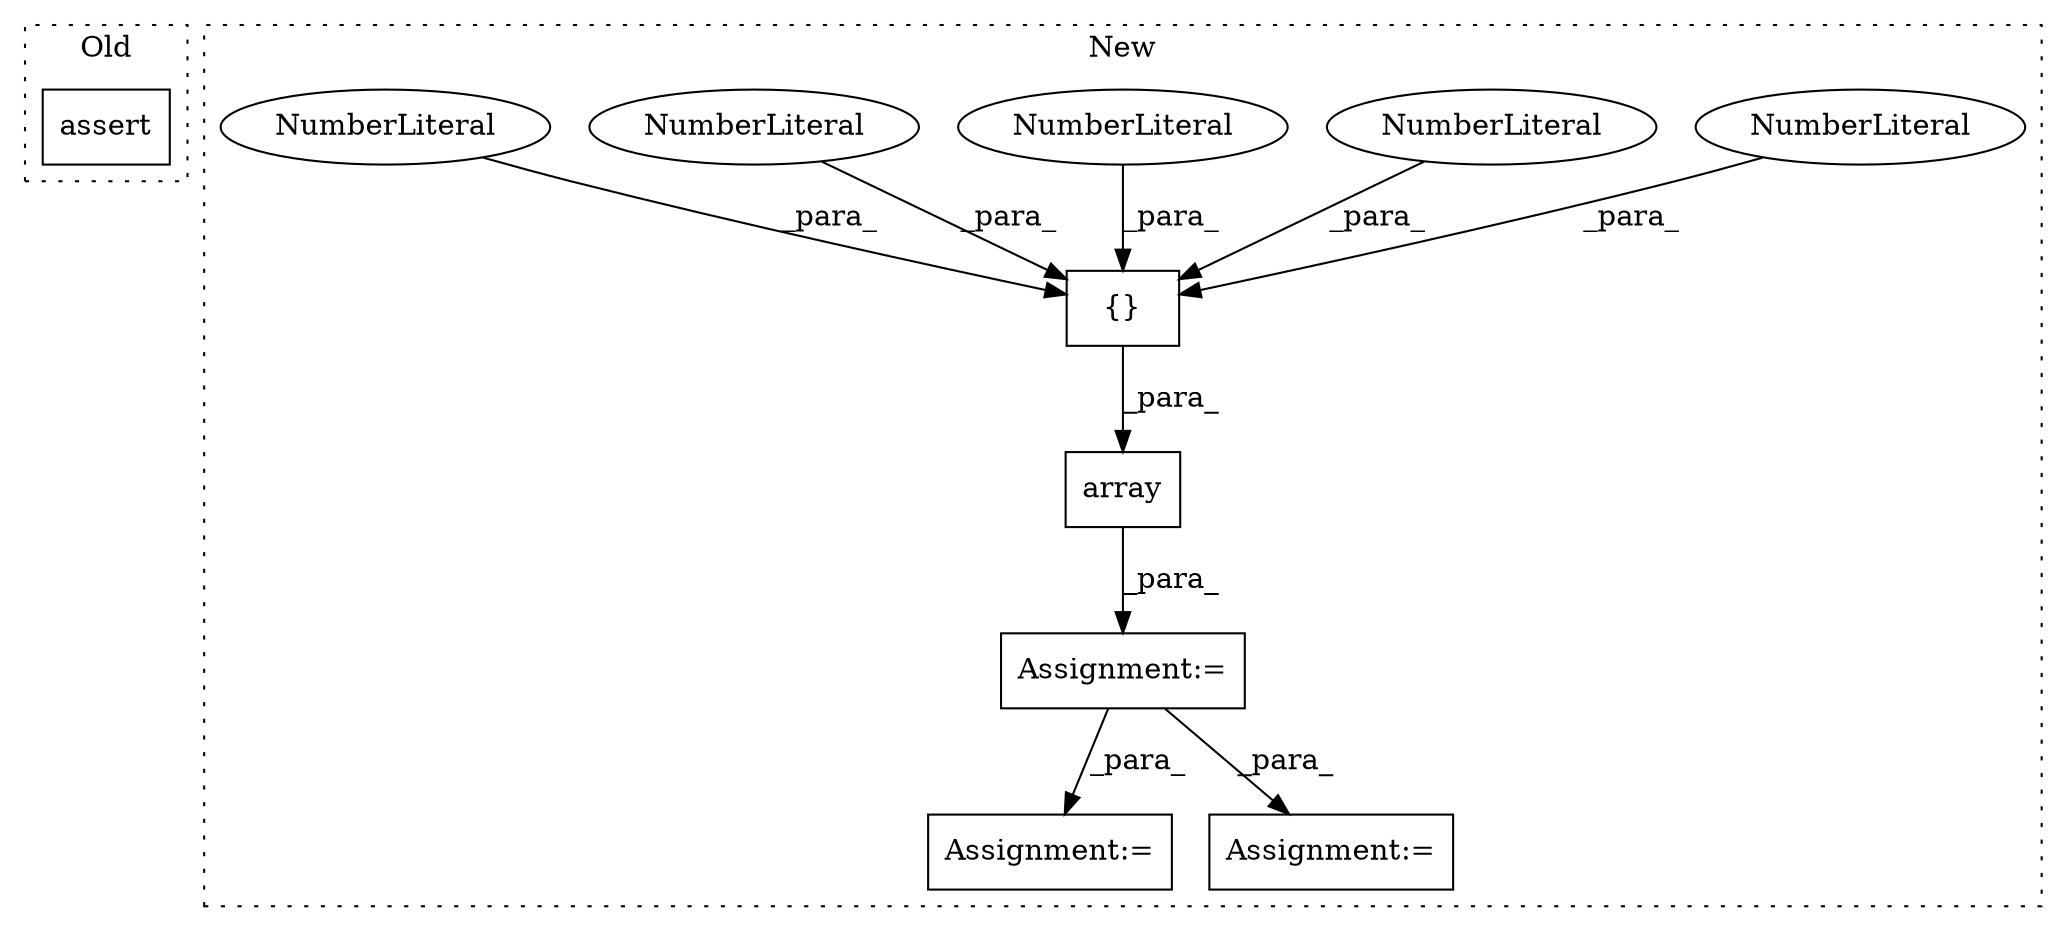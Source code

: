 digraph G {
subgraph cluster0 {
1 [label="assert" a="6" s="206" l="7" shape="box"];
label = "Old";
style="dotted";
}
subgraph cluster1 {
2 [label="array" a="32" s="246,272" l="6,1" shape="box"];
3 [label="Assignment:=" a="7" s="239" l="1" shape="box"];
4 [label="{}" a="4" s="261,271" l="1,1" shape="box"];
5 [label="NumberLiteral" a="34" s="270" l="1" shape="ellipse"];
6 [label="NumberLiteral" a="34" s="266" l="1" shape="ellipse"];
7 [label="NumberLiteral" a="34" s="268" l="1" shape="ellipse"];
8 [label="NumberLiteral" a="34" s="264" l="1" shape="ellipse"];
9 [label="NumberLiteral" a="34" s="262" l="1" shape="ellipse"];
10 [label="Assignment:=" a="7" s="498" l="1" shape="box"];
11 [label="Assignment:=" a="7" s="415" l="1" shape="box"];
label = "New";
style="dotted";
}
2 -> 3 [label="_para_"];
3 -> 10 [label="_para_"];
3 -> 11 [label="_para_"];
4 -> 2 [label="_para_"];
5 -> 4 [label="_para_"];
6 -> 4 [label="_para_"];
7 -> 4 [label="_para_"];
8 -> 4 [label="_para_"];
9 -> 4 [label="_para_"];
}